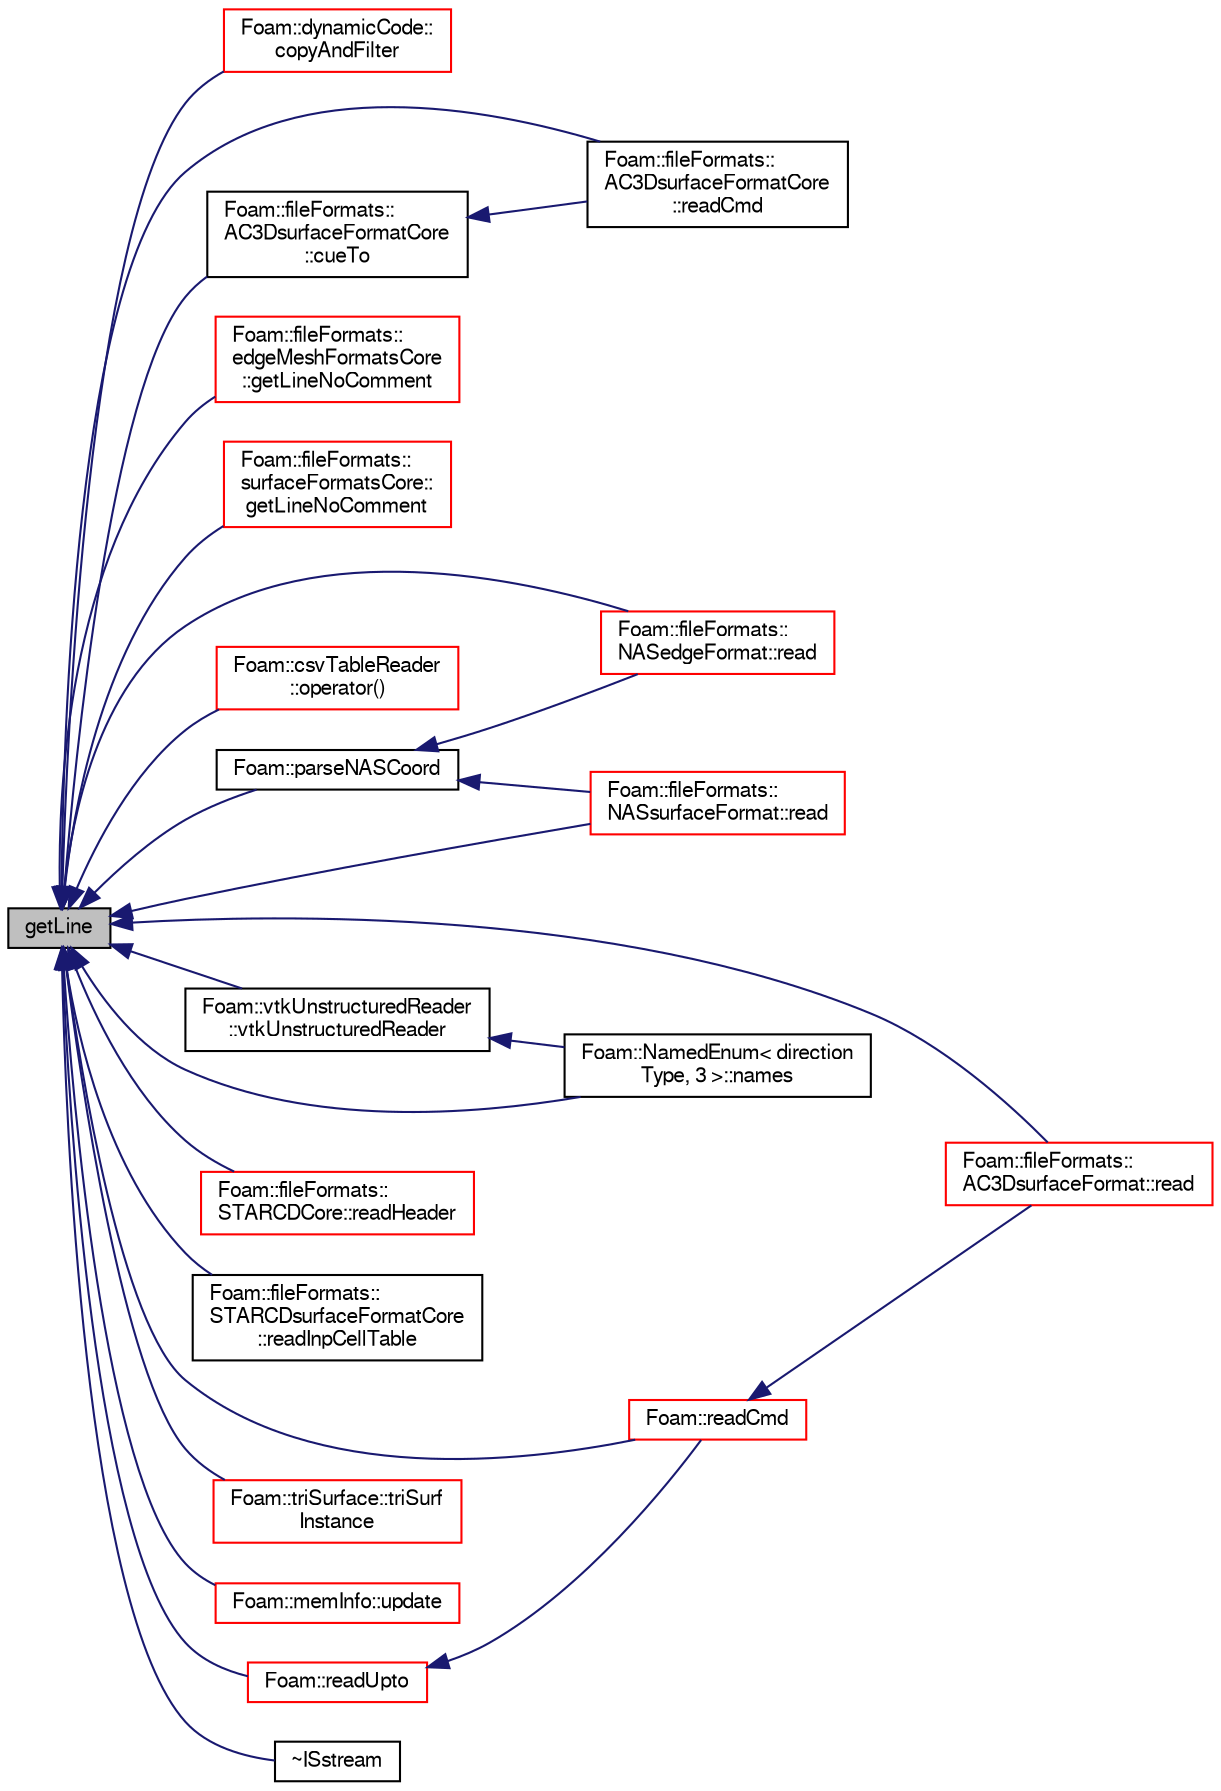 digraph "getLine"
{
  bgcolor="transparent";
  edge [fontname="FreeSans",fontsize="10",labelfontname="FreeSans",labelfontsize="10"];
  node [fontname="FreeSans",fontsize="10",shape=record];
  rankdir="LR";
  Node5002 [label="getLine",height=0.2,width=0.4,color="black", fillcolor="grey75", style="filled", fontcolor="black"];
  Node5002 -> Node5003 [dir="back",color="midnightblue",fontsize="10",style="solid",fontname="FreeSans"];
  Node5003 [label="Foam::dynamicCode::\lcopyAndFilter",height=0.2,width=0.4,color="red",URL="$a26070.html#a1c5c6c6385cd29521ecf0305e3db8448",tooltip="Copy lines while expanding variables. "];
  Node5002 -> Node5008 [dir="back",color="midnightblue",fontsize="10",style="solid",fontname="FreeSans"];
  Node5008 [label="Foam::fileFormats::\lAC3DsurfaceFormatCore\l::cueTo",height=0.2,width=0.4,color="black",URL="$a29586.html#ad08e08c3d9cfeb558bb9ff35a91996d8",tooltip="Cue up to cmd, reading args. "];
  Node5008 -> Node5009 [dir="back",color="midnightblue",fontsize="10",style="solid",fontname="FreeSans"];
  Node5009 [label="Foam::fileFormats::\lAC3DsurfaceFormatCore\l::readCmd",height=0.2,width=0.4,color="black",URL="$a29586.html#a90e9e00541f691396dec35b51be72bdf",tooltip="Read cmd, args from IFstream. "];
  Node5002 -> Node5010 [dir="back",color="midnightblue",fontsize="10",style="solid",fontname="FreeSans"];
  Node5010 [label="Foam::fileFormats::\ledgeMeshFormatsCore\l::getLineNoComment",height=0.2,width=0.4,color="red",URL="$a21762.html#a0498e06dcbcd776540014fb90e2600c4",tooltip="Read non-comment line. "];
  Node5002 -> Node5013 [dir="back",color="midnightblue",fontsize="10",style="solid",fontname="FreeSans"];
  Node5013 [label="Foam::fileFormats::\lsurfaceFormatsCore::\lgetLineNoComment",height=0.2,width=0.4,color="red",URL="$a29654.html#a0498e06dcbcd776540014fb90e2600c4",tooltip="Read non-comment line. "];
  Node5002 -> Node5016 [dir="back",color="midnightblue",fontsize="10",style="solid",fontname="FreeSans"];
  Node5016 [label="Foam::NamedEnum\< direction\lType, 3 \>::names",height=0.2,width=0.4,color="black",URL="$a25998.html#a7350da3a0edd92cd11e6c479c9967dc8"];
  Node5002 -> Node5017 [dir="back",color="midnightblue",fontsize="10",style="solid",fontname="FreeSans"];
  Node5017 [label="Foam::csvTableReader\l::operator()",height=0.2,width=0.4,color="red",URL="$a26738.html#a6e70d23d9d9427911607974e22fb9e0b",tooltip="Read the table. "];
  Node5002 -> Node5019 [dir="back",color="midnightblue",fontsize="10",style="solid",fontname="FreeSans"];
  Node5019 [label="Foam::parseNASCoord",height=0.2,width=0.4,color="black",URL="$a21124.html#a663c47a91dbc4b5b9064c385189002be"];
  Node5019 -> Node5020 [dir="back",color="midnightblue",fontsize="10",style="solid",fontname="FreeSans"];
  Node5020 [label="Foam::fileFormats::\lNASedgeFormat::read",height=0.2,width=0.4,color="red",URL="$a21770.html#a464ebd67acbdff0014d4dae69e3ec4be",tooltip="Read from a file. "];
  Node5019 -> Node5023 [dir="back",color="midnightblue",fontsize="10",style="solid",fontname="FreeSans"];
  Node5023 [label="Foam::fileFormats::\lNASsurfaceFormat::read",height=0.2,width=0.4,color="red",URL="$a29602.html#a464ebd67acbdff0014d4dae69e3ec4be",tooltip="Read from a file. "];
  Node5002 -> Node5020 [dir="back",color="midnightblue",fontsize="10",style="solid",fontname="FreeSans"];
  Node5002 -> Node5023 [dir="back",color="midnightblue",fontsize="10",style="solid",fontname="FreeSans"];
  Node5002 -> Node5026 [dir="back",color="midnightblue",fontsize="10",style="solid",fontname="FreeSans"];
  Node5026 [label="Foam::fileFormats::\lAC3DsurfaceFormat::read",height=0.2,width=0.4,color="red",URL="$a29582.html#a464ebd67acbdff0014d4dae69e3ec4be",tooltip="Read from file. "];
  Node5002 -> Node5029 [dir="back",color="midnightblue",fontsize="10",style="solid",fontname="FreeSans"];
  Node5029 [label="Foam::readCmd",height=0.2,width=0.4,color="red",URL="$a21124.html#adeb25f0c979b5514ef56d01adcc9fcc1"];
  Node5029 -> Node5026 [dir="back",color="midnightblue",fontsize="10",style="solid",fontname="FreeSans"];
  Node5002 -> Node5009 [dir="back",color="midnightblue",fontsize="10",style="solid",fontname="FreeSans"];
  Node5002 -> Node5031 [dir="back",color="midnightblue",fontsize="10",style="solid",fontname="FreeSans"];
  Node5031 [label="Foam::fileFormats::\lSTARCDCore::readHeader",height=0.2,width=0.4,color="red",URL="$a21886.html#a583e8391677afc552ce88c2ce67e508e",tooltip="Read header. "];
  Node5002 -> Node5041 [dir="back",color="midnightblue",fontsize="10",style="solid",fontname="FreeSans"];
  Node5041 [label="Foam::fileFormats::\lSTARCDsurfaceFormatCore\l::readInpCellTable",height=0.2,width=0.4,color="black",URL="$a29634.html#a440c90bfd6de0e6f907fbf465fb3a31c"];
  Node5002 -> Node5042 [dir="back",color="midnightblue",fontsize="10",style="solid",fontname="FreeSans"];
  Node5042 [label="Foam::readUpto",height=0.2,width=0.4,color="red",URL="$a21124.html#afda3a4353908c1357763d1cd788a38ec"];
  Node5042 -> Node5029 [dir="back",color="midnightblue",fontsize="10",style="solid",fontname="FreeSans"];
  Node5002 -> Node5043 [dir="back",color="midnightblue",fontsize="10",style="solid",fontname="FreeSans"];
  Node5043 [label="Foam::triSurface::triSurf\lInstance",height=0.2,width=0.4,color="red",URL="$a30598.html#a1ab8d8beae9ae13c09674c78df71224a",tooltip="Name of triSurface directory to use. "];
  Node5002 -> Node5046 [dir="back",color="midnightblue",fontsize="10",style="solid",fontname="FreeSans"];
  Node5046 [label="Foam::memInfo::update",height=0.2,width=0.4,color="red",URL="$a28534.html#ae7905ca09c58e0fdf8d42fbe06e2fce6",tooltip="Parse /proc/<pid>/status. "];
  Node5002 -> Node5048 [dir="back",color="midnightblue",fontsize="10",style="solid",fontname="FreeSans"];
  Node5048 [label="Foam::vtkUnstructuredReader\l::vtkUnstructuredReader",height=0.2,width=0.4,color="black",URL="$a21890.html#a46b4c08a407cacfb19ee3ca393efb807",tooltip="Construct from Istream, read all. "];
  Node5048 -> Node5016 [dir="back",color="midnightblue",fontsize="10",style="solid",fontname="FreeSans"];
  Node5002 -> Node5049 [dir="back",color="midnightblue",fontsize="10",style="solid",fontname="FreeSans"];
  Node5049 [label="~ISstream",height=0.2,width=0.4,color="black",URL="$a26286.html#a21b8ba1166b04e2ab823fcabfd94fede",tooltip="Destructor. "];
}
